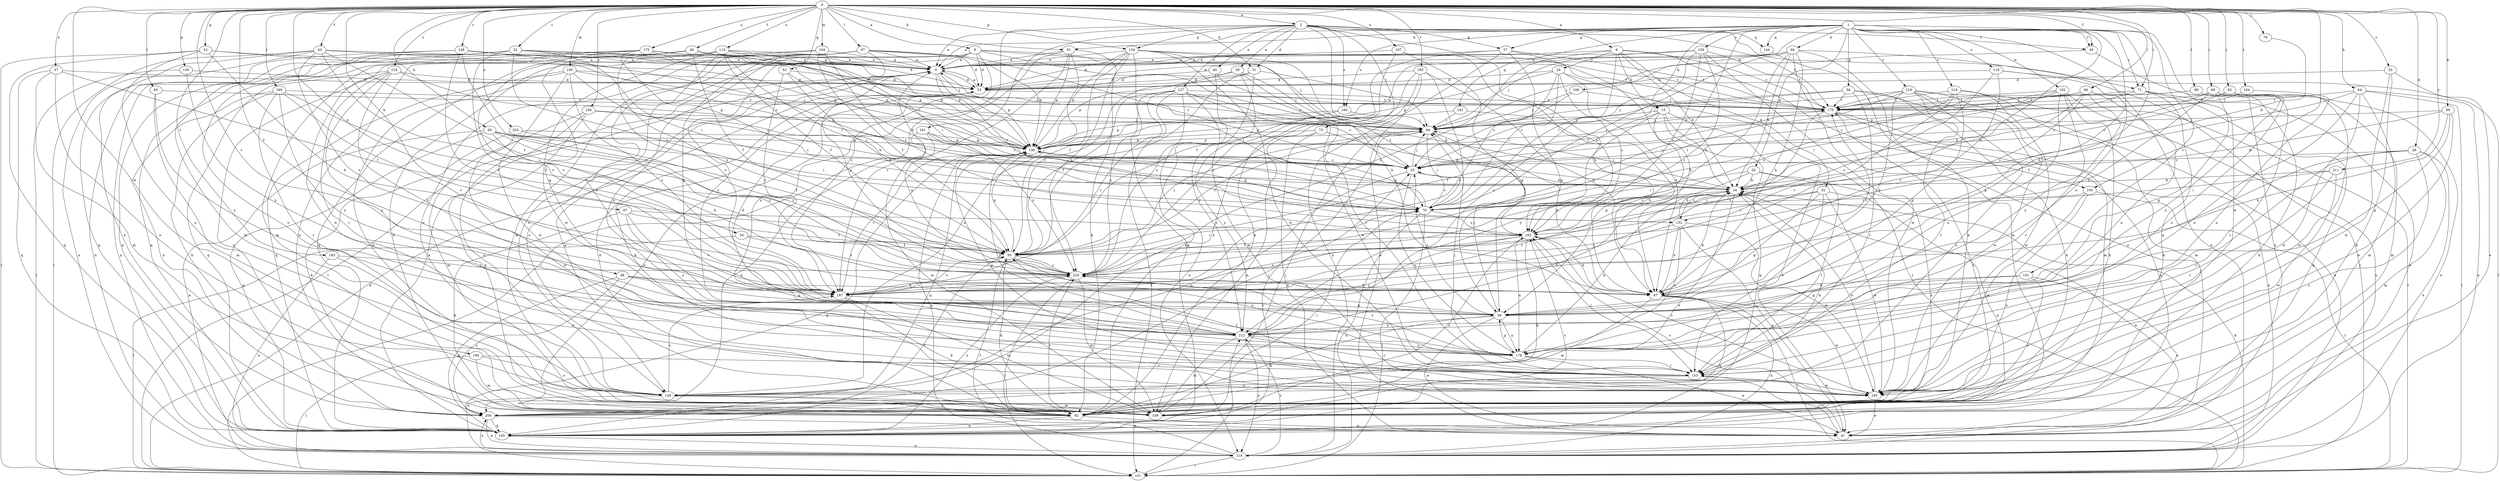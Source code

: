 strict digraph  {
0;
1;
2;
6;
8;
9;
15;
16;
20;
22;
24;
25;
28;
31;
32;
33;
34;
37;
38;
40;
41;
43;
46;
48;
49;
50;
52;
53;
55;
56;
57;
58;
60;
64;
66;
67;
68;
71;
73;
76;
79;
83;
84;
87;
89;
91;
92;
93;
96;
97;
99;
100;
101;
104;
106;
108;
109;
113;
118;
119;
127;
128;
130;
134;
136;
141;
144;
145;
148;
151;
152;
153;
156;
159;
160;
161;
162;
163;
164;
169;
170;
175;
178;
183;
187;
190;
192;
195;
197;
203;
204;
211;
212;
216;
218;
219;
220;
0 -> 2  [label=a];
0 -> 6  [label=a];
0 -> 8  [label=a];
0 -> 20  [label=c];
0 -> 22  [label=c];
0 -> 28  [label=d];
0 -> 31  [label=d];
0 -> 34  [label=e];
0 -> 37  [label=e];
0 -> 43  [label=f];
0 -> 46  [label=f];
0 -> 48  [label=f];
0 -> 49  [label=f];
0 -> 52  [label=g];
0 -> 53  [label=g];
0 -> 60  [label=h];
0 -> 64  [label=h];
0 -> 68  [label=i];
0 -> 71  [label=i];
0 -> 79  [label=j];
0 -> 83  [label=j];
0 -> 87  [label=k];
0 -> 89  [label=k];
0 -> 91  [label=k];
0 -> 93  [label=l];
0 -> 96  [label=l];
0 -> 97  [label=l];
0 -> 99  [label=l];
0 -> 100  [label=l];
0 -> 104  [label=m];
0 -> 106  [label=m];
0 -> 113  [label=n];
0 -> 130  [label=p];
0 -> 134  [label=p];
0 -> 148  [label=r];
0 -> 156  [label=s];
0 -> 163  [label=t];
0 -> 164  [label=t];
0 -> 169  [label=t];
0 -> 175  [label=u];
0 -> 183  [label=v];
0 -> 187  [label=v];
0 -> 190  [label=w];
0 -> 197  [label=x];
0 -> 203  [label=x];
0 -> 211  [label=y];
0 -> 216  [label=z];
1 -> 9  [label=a];
1 -> 15  [label=b];
1 -> 49  [label=f];
1 -> 55  [label=g];
1 -> 56  [label=g];
1 -> 57  [label=g];
1 -> 66  [label=h];
1 -> 67  [label=h];
1 -> 71  [label=i];
1 -> 91  [label=k];
1 -> 108  [label=m];
1 -> 118  [label=n];
1 -> 119  [label=o];
1 -> 141  [label=q];
1 -> 144  [label=q];
1 -> 151  [label=r];
1 -> 152  [label=r];
1 -> 159  [label=s];
1 -> 160  [label=s];
1 -> 178  [label=u];
1 -> 192  [label=w];
1 -> 195  [label=w];
1 -> 218  [label=z];
1 -> 219  [label=z];
1 -> 220  [label=z];
2 -> 9  [label=a];
2 -> 31  [label=d];
2 -> 38  [label=e];
2 -> 40  [label=e];
2 -> 49  [label=f];
2 -> 57  [label=g];
2 -> 67  [label=h];
2 -> 71  [label=i];
2 -> 73  [label=i];
2 -> 84  [label=j];
2 -> 127  [label=o];
2 -> 134  [label=p];
2 -> 144  [label=q];
2 -> 160  [label=s];
2 -> 161  [label=s];
2 -> 170  [label=t];
2 -> 187  [label=v];
6 -> 9  [label=a];
6 -> 15  [label=b];
6 -> 16  [label=b];
6 -> 24  [label=c];
6 -> 32  [label=d];
6 -> 100  [label=l];
6 -> 170  [label=t];
6 -> 212  [label=y];
6 -> 220  [label=z];
8 -> 9  [label=a];
8 -> 25  [label=c];
8 -> 33  [label=d];
8 -> 84  [label=j];
8 -> 109  [label=m];
8 -> 128  [label=o];
8 -> 170  [label=t];
8 -> 178  [label=u];
8 -> 212  [label=y];
9 -> 33  [label=d];
9 -> 76  [label=i];
9 -> 101  [label=l];
9 -> 128  [label=o];
9 -> 136  [label=p];
9 -> 152  [label=r];
15 -> 16  [label=b];
15 -> 41  [label=e];
15 -> 50  [label=f];
15 -> 58  [label=g];
15 -> 84  [label=j];
15 -> 145  [label=q];
15 -> 212  [label=y];
16 -> 76  [label=i];
16 -> 84  [label=j];
16 -> 152  [label=r];
16 -> 187  [label=v];
16 -> 204  [label=x];
20 -> 33  [label=d];
20 -> 41  [label=e];
20 -> 92  [label=k];
20 -> 195  [label=w];
22 -> 9  [label=a];
22 -> 76  [label=i];
22 -> 109  [label=m];
22 -> 118  [label=n];
22 -> 136  [label=p];
22 -> 145  [label=q];
22 -> 162  [label=s];
22 -> 170  [label=t];
22 -> 187  [label=v];
24 -> 33  [label=d];
24 -> 67  [label=h];
24 -> 76  [label=i];
24 -> 101  [label=l];
24 -> 136  [label=p];
24 -> 162  [label=s];
24 -> 187  [label=v];
25 -> 16  [label=b];
25 -> 84  [label=j];
25 -> 128  [label=o];
25 -> 170  [label=t];
25 -> 178  [label=u];
28 -> 25  [label=c];
28 -> 41  [label=e];
28 -> 58  [label=g];
28 -> 109  [label=m];
28 -> 153  [label=r];
28 -> 204  [label=x];
31 -> 33  [label=d];
31 -> 50  [label=f];
31 -> 84  [label=j];
31 -> 92  [label=k];
31 -> 136  [label=p];
32 -> 58  [label=g];
32 -> 76  [label=i];
32 -> 145  [label=q];
32 -> 153  [label=r];
32 -> 162  [label=s];
32 -> 195  [label=w];
33 -> 9  [label=a];
33 -> 41  [label=e];
33 -> 92  [label=k];
33 -> 170  [label=t];
34 -> 50  [label=f];
34 -> 101  [label=l];
34 -> 220  [label=z];
37 -> 33  [label=d];
37 -> 50  [label=f];
37 -> 109  [label=m];
37 -> 128  [label=o];
37 -> 145  [label=q];
38 -> 33  [label=d];
38 -> 50  [label=f];
38 -> 84  [label=j];
38 -> 195  [label=w];
38 -> 212  [label=y];
40 -> 33  [label=d];
40 -> 153  [label=r];
40 -> 220  [label=z];
41 -> 153  [label=r];
41 -> 162  [label=s];
43 -> 9  [label=a];
43 -> 50  [label=f];
43 -> 101  [label=l];
43 -> 118  [label=n];
43 -> 136  [label=p];
43 -> 187  [label=v];
43 -> 204  [label=x];
43 -> 220  [label=z];
46 -> 9  [label=a];
46 -> 33  [label=d];
46 -> 50  [label=f];
46 -> 109  [label=m];
46 -> 136  [label=p];
46 -> 195  [label=w];
46 -> 220  [label=z];
48 -> 58  [label=g];
48 -> 67  [label=h];
48 -> 145  [label=q];
48 -> 187  [label=v];
48 -> 204  [label=x];
49 -> 41  [label=e];
49 -> 84  [label=j];
50 -> 76  [label=i];
50 -> 84  [label=j];
50 -> 92  [label=k];
50 -> 136  [label=p];
50 -> 178  [label=u];
50 -> 187  [label=v];
50 -> 220  [label=z];
52 -> 9  [label=a];
52 -> 25  [label=c];
52 -> 67  [label=h];
52 -> 101  [label=l];
52 -> 128  [label=o];
52 -> 145  [label=q];
53 -> 16  [label=b];
53 -> 33  [label=d];
53 -> 50  [label=f];
53 -> 187  [label=v];
55 -> 16  [label=b];
55 -> 76  [label=i];
55 -> 153  [label=r];
55 -> 162  [label=s];
55 -> 204  [label=x];
56 -> 25  [label=c];
56 -> 84  [label=j];
56 -> 92  [label=k];
56 -> 109  [label=m];
56 -> 153  [label=r];
56 -> 170  [label=t];
57 -> 9  [label=a];
57 -> 50  [label=f];
57 -> 58  [label=g];
57 -> 67  [label=h];
57 -> 118  [label=n];
57 -> 170  [label=t];
58 -> 9  [label=a];
58 -> 25  [label=c];
58 -> 41  [label=e];
58 -> 84  [label=j];
58 -> 92  [label=k];
58 -> 178  [label=u];
58 -> 212  [label=y];
60 -> 25  [label=c];
60 -> 50  [label=f];
60 -> 67  [label=h];
60 -> 76  [label=i];
60 -> 118  [label=n];
60 -> 136  [label=p];
60 -> 145  [label=q];
60 -> 220  [label=z];
64 -> 50  [label=f];
64 -> 101  [label=l];
64 -> 109  [label=m];
64 -> 118  [label=n];
64 -> 170  [label=t];
64 -> 178  [label=u];
64 -> 195  [label=w];
66 -> 9  [label=a];
66 -> 16  [label=b];
66 -> 33  [label=d];
66 -> 67  [label=h];
66 -> 76  [label=i];
66 -> 92  [label=k];
66 -> 101  [label=l];
66 -> 109  [label=m];
66 -> 136  [label=p];
66 -> 162  [label=s];
67 -> 16  [label=b];
67 -> 101  [label=l];
67 -> 109  [label=m];
67 -> 118  [label=n];
67 -> 145  [label=q];
67 -> 170  [label=t];
67 -> 195  [label=w];
67 -> 220  [label=z];
68 -> 25  [label=c];
68 -> 58  [label=g];
68 -> 109  [label=m];
68 -> 153  [label=r];
68 -> 170  [label=t];
68 -> 220  [label=z];
71 -> 16  [label=b];
71 -> 41  [label=e];
71 -> 92  [label=k];
71 -> 145  [label=q];
71 -> 170  [label=t];
73 -> 16  [label=b];
73 -> 41  [label=e];
73 -> 109  [label=m];
73 -> 136  [label=p];
76 -> 25  [label=c];
76 -> 101  [label=l];
76 -> 118  [label=n];
76 -> 136  [label=p];
76 -> 162  [label=s];
79 -> 16  [label=b];
83 -> 25  [label=c];
83 -> 170  [label=t];
83 -> 178  [label=u];
83 -> 195  [label=w];
83 -> 212  [label=y];
84 -> 9  [label=a];
84 -> 50  [label=f];
84 -> 67  [label=h];
84 -> 76  [label=i];
84 -> 136  [label=p];
87 -> 50  [label=f];
87 -> 92  [label=k];
87 -> 162  [label=s];
87 -> 187  [label=v];
87 -> 212  [label=y];
89 -> 16  [label=b];
89 -> 58  [label=g];
89 -> 67  [label=h];
89 -> 84  [label=j];
89 -> 195  [label=w];
91 -> 9  [label=a];
91 -> 92  [label=k];
91 -> 101  [label=l];
91 -> 128  [label=o];
91 -> 136  [label=p];
91 -> 187  [label=v];
92 -> 9  [label=a];
92 -> 33  [label=d];
92 -> 41  [label=e];
92 -> 145  [label=q];
92 -> 170  [label=t];
92 -> 220  [label=z];
93 -> 109  [label=m];
93 -> 170  [label=t];
93 -> 212  [label=y];
96 -> 16  [label=b];
96 -> 136  [label=p];
96 -> 162  [label=s];
96 -> 170  [label=t];
96 -> 178  [label=u];
96 -> 212  [label=y];
97 -> 9  [label=a];
97 -> 25  [label=c];
97 -> 33  [label=d];
97 -> 58  [label=g];
97 -> 76  [label=i];
97 -> 128  [label=o];
97 -> 136  [label=p];
97 -> 178  [label=u];
97 -> 212  [label=y];
99 -> 92  [label=k];
99 -> 118  [label=n];
99 -> 136  [label=p];
99 -> 170  [label=t];
100 -> 76  [label=i];
100 -> 101  [label=l];
100 -> 195  [label=w];
100 -> 204  [label=x];
101 -> 16  [label=b];
101 -> 33  [label=d];
101 -> 136  [label=p];
101 -> 212  [label=y];
104 -> 9  [label=a];
104 -> 50  [label=f];
104 -> 92  [label=k];
104 -> 145  [label=q];
104 -> 162  [label=s];
106 -> 33  [label=d];
106 -> 76  [label=i];
106 -> 84  [label=j];
106 -> 109  [label=m];
106 -> 145  [label=q];
106 -> 187  [label=v];
106 -> 195  [label=w];
108 -> 25  [label=c];
108 -> 84  [label=j];
108 -> 170  [label=t];
109 -> 76  [label=i];
109 -> 84  [label=j];
109 -> 162  [label=s];
113 -> 9  [label=a];
113 -> 25  [label=c];
113 -> 50  [label=f];
113 -> 58  [label=g];
113 -> 76  [label=i];
113 -> 136  [label=p];
113 -> 187  [label=v];
113 -> 195  [label=w];
113 -> 204  [label=x];
118 -> 16  [label=b];
118 -> 50  [label=f];
118 -> 101  [label=l];
118 -> 136  [label=p];
118 -> 204  [label=x];
118 -> 212  [label=y];
119 -> 33  [label=d];
119 -> 58  [label=g];
119 -> 101  [label=l];
119 -> 187  [label=v];
119 -> 220  [label=z];
127 -> 16  [label=b];
127 -> 25  [label=c];
127 -> 50  [label=f];
127 -> 101  [label=l];
127 -> 118  [label=n];
127 -> 170  [label=t];
127 -> 187  [label=v];
127 -> 195  [label=w];
127 -> 220  [label=z];
128 -> 16  [label=b];
128 -> 92  [label=k];
128 -> 109  [label=m];
128 -> 187  [label=v];
128 -> 204  [label=x];
130 -> 33  [label=d];
130 -> 101  [label=l];
130 -> 212  [label=y];
134 -> 9  [label=a];
134 -> 33  [label=d];
134 -> 50  [label=f];
134 -> 67  [label=h];
134 -> 136  [label=p];
134 -> 145  [label=q];
134 -> 162  [label=s];
134 -> 170  [label=t];
134 -> 195  [label=w];
134 -> 220  [label=z];
136 -> 25  [label=c];
136 -> 145  [label=q];
136 -> 187  [label=v];
141 -> 67  [label=h];
141 -> 84  [label=j];
141 -> 136  [label=p];
144 -> 41  [label=e];
145 -> 9  [label=a];
145 -> 25  [label=c];
145 -> 50  [label=f];
145 -> 118  [label=n];
145 -> 162  [label=s];
145 -> 220  [label=z];
148 -> 9  [label=a];
148 -> 16  [label=b];
148 -> 118  [label=n];
148 -> 145  [label=q];
148 -> 187  [label=v];
148 -> 220  [label=z];
151 -> 41  [label=e];
151 -> 58  [label=g];
151 -> 67  [label=h];
151 -> 204  [label=x];
152 -> 16  [label=b];
152 -> 41  [label=e];
152 -> 67  [label=h];
152 -> 136  [label=p];
152 -> 178  [label=u];
152 -> 195  [label=w];
152 -> 220  [label=z];
153 -> 84  [label=j];
153 -> 128  [label=o];
153 -> 136  [label=p];
153 -> 195  [label=w];
156 -> 16  [label=b];
156 -> 84  [label=j];
156 -> 92  [label=k];
156 -> 109  [label=m];
156 -> 128  [label=o];
159 -> 9  [label=a];
159 -> 76  [label=i];
159 -> 84  [label=j];
159 -> 162  [label=s];
159 -> 170  [label=t];
159 -> 195  [label=w];
159 -> 220  [label=z];
160 -> 84  [label=j];
160 -> 136  [label=p];
160 -> 212  [label=y];
161 -> 25  [label=c];
161 -> 109  [label=m];
161 -> 136  [label=p];
161 -> 204  [label=x];
161 -> 220  [label=z];
162 -> 50  [label=f];
162 -> 67  [label=h];
162 -> 92  [label=k];
162 -> 153  [label=r];
162 -> 178  [label=u];
162 -> 187  [label=v];
162 -> 212  [label=y];
163 -> 33  [label=d];
163 -> 41  [label=e];
163 -> 67  [label=h];
163 -> 76  [label=i];
163 -> 128  [label=o];
163 -> 220  [label=z];
164 -> 170  [label=t];
164 -> 178  [label=u];
169 -> 50  [label=f];
169 -> 92  [label=k];
169 -> 153  [label=r];
169 -> 170  [label=t];
169 -> 187  [label=v];
169 -> 204  [label=x];
169 -> 212  [label=y];
170 -> 84  [label=j];
170 -> 118  [label=n];
170 -> 145  [label=q];
170 -> 187  [label=v];
175 -> 9  [label=a];
175 -> 76  [label=i];
175 -> 84  [label=j];
175 -> 128  [label=o];
175 -> 136  [label=p];
175 -> 145  [label=q];
175 -> 187  [label=v];
178 -> 16  [label=b];
178 -> 41  [label=e];
178 -> 58  [label=g];
178 -> 136  [label=p];
178 -> 153  [label=r];
178 -> 220  [label=z];
183 -> 118  [label=n];
183 -> 195  [label=w];
183 -> 220  [label=z];
187 -> 58  [label=g];
187 -> 92  [label=k];
187 -> 109  [label=m];
190 -> 101  [label=l];
190 -> 109  [label=m];
190 -> 128  [label=o];
190 -> 153  [label=r];
192 -> 25  [label=c];
192 -> 76  [label=i];
192 -> 92  [label=k];
192 -> 118  [label=n];
192 -> 153  [label=r];
192 -> 170  [label=t];
192 -> 178  [label=u];
195 -> 16  [label=b];
195 -> 41  [label=e];
195 -> 50  [label=f];
195 -> 162  [label=s];
197 -> 9  [label=a];
197 -> 58  [label=g];
197 -> 92  [label=k];
197 -> 162  [label=s];
203 -> 92  [label=k];
203 -> 136  [label=p];
203 -> 195  [label=w];
203 -> 220  [label=z];
204 -> 41  [label=e];
204 -> 84  [label=j];
204 -> 118  [label=n];
204 -> 145  [label=q];
211 -> 16  [label=b];
211 -> 76  [label=i];
211 -> 153  [label=r];
211 -> 195  [label=w];
212 -> 16  [label=b];
212 -> 33  [label=d];
212 -> 109  [label=m];
212 -> 118  [label=n];
212 -> 153  [label=r];
212 -> 178  [label=u];
216 -> 33  [label=d];
216 -> 136  [label=p];
216 -> 145  [label=q];
216 -> 153  [label=r];
216 -> 178  [label=u];
216 -> 204  [label=x];
216 -> 212  [label=y];
218 -> 67  [label=h];
218 -> 76  [label=i];
218 -> 84  [label=j];
218 -> 101  [label=l];
218 -> 118  [label=n];
218 -> 128  [label=o];
218 -> 153  [label=r];
218 -> 170  [label=t];
218 -> 195  [label=w];
219 -> 58  [label=g];
219 -> 109  [label=m];
219 -> 162  [label=s];
219 -> 170  [label=t];
219 -> 187  [label=v];
219 -> 195  [label=w];
220 -> 9  [label=a];
220 -> 67  [label=h];
220 -> 101  [label=l];
220 -> 109  [label=m];
220 -> 187  [label=v];
}
